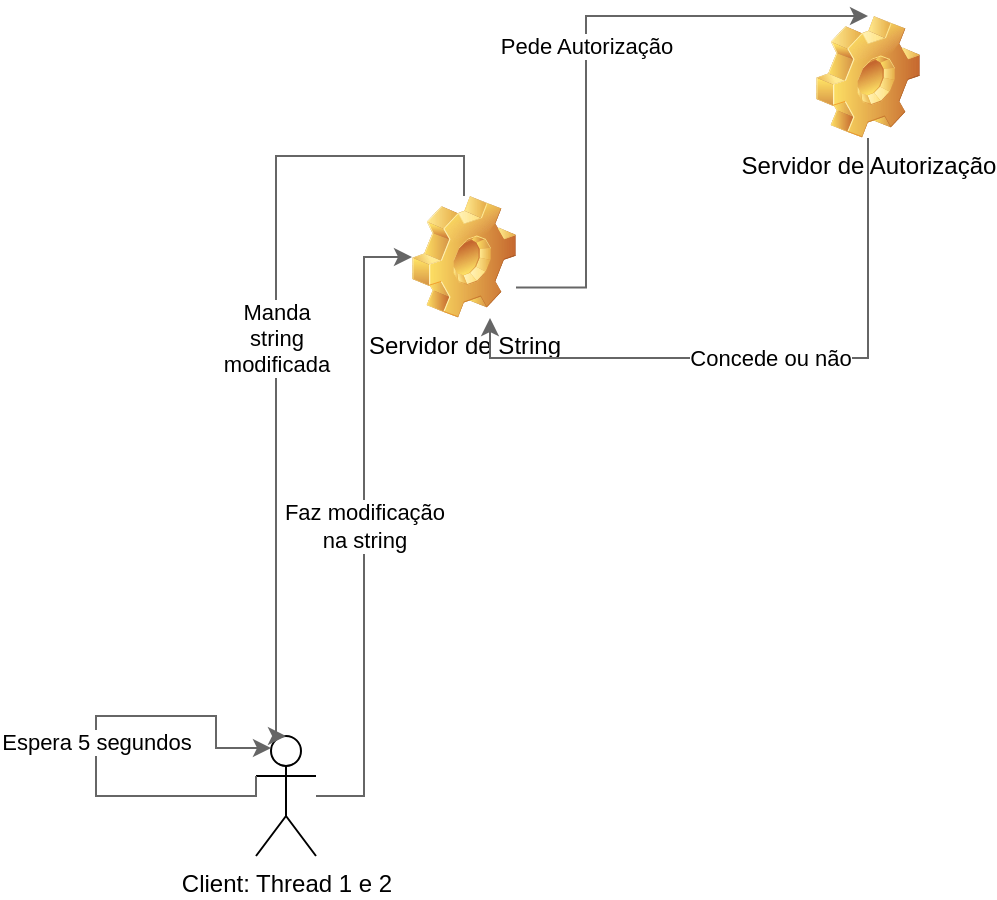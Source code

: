 <mxfile version="13.8.2"><diagram id="0grKVggXqJrKrzjHacvL" name="Page-1"><mxGraphModel dx="868" dy="479" grid="1" gridSize="10" guides="1" tooltips="1" connect="1" arrows="1" fold="1" page="1" pageScale="1" pageWidth="827" pageHeight="1169" math="0" shadow="0"><root><mxCell id="0"/><mxCell id="1" parent="0"/><mxCell id="lE7U2VUKxCRCR7DWDCFi-12" value="Faz modificação&lt;br&gt;na string" style="edgeStyle=orthogonalEdgeStyle;rounded=0;orthogonalLoop=1;jettySize=auto;html=1;entryX=0;entryY=0.5;entryDx=0;entryDy=0;fillColor=#f5f5f5;strokeColor=#666666;" edge="1" parent="1" source="lE7U2VUKxCRCR7DWDCFi-1" target="lE7U2VUKxCRCR7DWDCFi-5"><mxGeometry relative="1" as="geometry"/></mxCell><mxCell id="lE7U2VUKxCRCR7DWDCFi-1" value="Client: Thread 1 e 2" style="shape=umlActor;verticalLabelPosition=bottom;verticalAlign=top;html=1;outlineConnect=0;" vertex="1" parent="1"><mxGeometry x="310" y="400" width="30" height="60" as="geometry"/></mxCell><mxCell id="lE7U2VUKxCRCR7DWDCFi-17" value="Pede Autorização" style="edgeStyle=orthogonalEdgeStyle;rounded=0;orthogonalLoop=1;jettySize=auto;html=1;entryX=0.5;entryY=0;entryDx=0;entryDy=0;fillColor=#f5f5f5;strokeColor=#666666;exitX=1;exitY=0.75;exitDx=0;exitDy=0;" edge="1" parent="1" source="lE7U2VUKxCRCR7DWDCFi-5" target="lE7U2VUKxCRCR7DWDCFi-6"><mxGeometry relative="1" as="geometry"><Array as="points"><mxPoint x="475" y="176"/><mxPoint x="475" y="40"/></Array></mxGeometry></mxCell><mxCell id="lE7U2VUKxCRCR7DWDCFi-15" value="Manda &lt;br&gt;string &lt;br&gt;modificada" style="edgeStyle=orthogonalEdgeStyle;rounded=0;orthogonalLoop=1;jettySize=auto;html=1;exitX=0.5;exitY=0;exitDx=0;exitDy=0;entryX=0.5;entryY=0;entryDx=0;entryDy=0;entryPerimeter=0;fillColor=#f5f5f5;strokeColor=#666666;" edge="1" parent="1" source="lE7U2VUKxCRCR7DWDCFi-5" target="lE7U2VUKxCRCR7DWDCFi-1"><mxGeometry relative="1" as="geometry"><Array as="points"><mxPoint x="414" y="110"/><mxPoint x="320" y="110"/><mxPoint x="320" y="400"/></Array></mxGeometry></mxCell><mxCell id="lE7U2VUKxCRCR7DWDCFi-5" value="Servidor de String" style="shape=image;html=1;verticalLabelPosition=bottom;verticalAlign=top;imageAspect=1;aspect=fixed;image=img/clipart/Gear_128x128.png" vertex="1" parent="1"><mxGeometry x="388" y="130" width="52" height="61" as="geometry"/></mxCell><mxCell id="lE7U2VUKxCRCR7DWDCFi-9" value="Concede ou não" style="edgeStyle=orthogonalEdgeStyle;rounded=0;orthogonalLoop=1;jettySize=auto;html=1;fillColor=#f5f5f5;strokeColor=#666666;exitX=0.5;exitY=1;exitDx=0;exitDy=0;entryX=0.75;entryY=1;entryDx=0;entryDy=0;" edge="1" parent="1" source="lE7U2VUKxCRCR7DWDCFi-6" target="lE7U2VUKxCRCR7DWDCFi-5"><mxGeometry relative="1" as="geometry"><Array as="points"><mxPoint x="616" y="211"/><mxPoint x="427" y="211"/></Array></mxGeometry></mxCell><mxCell id="lE7U2VUKxCRCR7DWDCFi-6" value="Servidor de Autorização" style="shape=image;html=1;verticalLabelPosition=bottom;verticalAlign=top;imageAspect=1;aspect=fixed;image=img/clipart/Gear_128x128.png" vertex="1" parent="1"><mxGeometry x="590" y="40" width="52" height="61" as="geometry"/></mxCell><mxCell id="lE7U2VUKxCRCR7DWDCFi-26" value="Espera 5 segundos" style="edgeStyle=orthogonalEdgeStyle;rounded=0;orthogonalLoop=1;jettySize=auto;html=1;exitX=0;exitY=0.333;exitDx=0;exitDy=0;exitPerimeter=0;entryX=0.25;entryY=0.1;entryDx=0;entryDy=0;entryPerimeter=0;fillColor=#f5f5f5;strokeColor=#666666;" edge="1" parent="1" source="lE7U2VUKxCRCR7DWDCFi-1" target="lE7U2VUKxCRCR7DWDCFi-1"><mxGeometry relative="1" as="geometry"><Array as="points"><mxPoint x="310" y="430"/><mxPoint x="230" y="430"/><mxPoint x="230" y="390"/><mxPoint x="290" y="390"/><mxPoint x="290" y="406"/></Array></mxGeometry></mxCell></root></mxGraphModel></diagram></mxfile>
